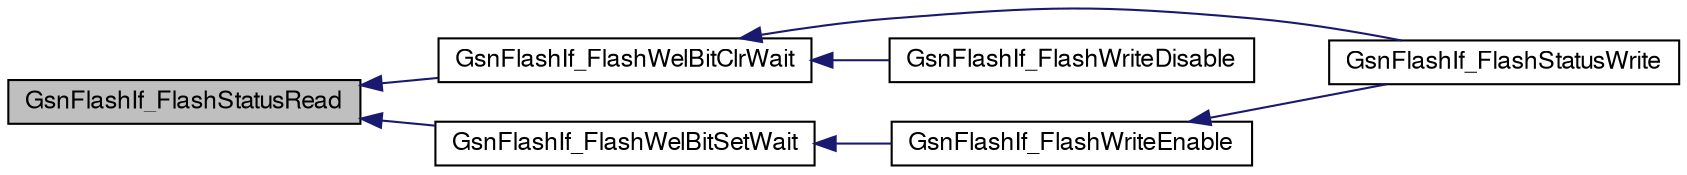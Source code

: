 digraph G
{
  edge [fontname="FreeSans",fontsize="12",labelfontname="FreeSans",labelfontsize="12"];
  node [fontname="FreeSans",fontsize="12",shape=record];
  rankdir=LR;
  Node1 [label="GsnFlashIf_FlashStatusRead",height=0.2,width=0.4,color="black", fillcolor="grey75", style="filled" fontcolor="black"];
  Node1 -> Node2 [dir=back,color="midnightblue",fontsize="12",style="solid",fontname="FreeSans"];
  Node2 [label="GsnFlashIf_FlashWelBitClrWait",height=0.2,width=0.4,color="black", fillcolor="white", style="filled",URL="$a00669.html#gacbb20c31b55b63691495359dad00ccc6",tooltip="FlashIf FlashWelBitClrWait."];
  Node2 -> Node3 [dir=back,color="midnightblue",fontsize="12",style="solid",fontname="FreeSans"];
  Node3 [label="GsnFlashIf_FlashStatusWrite",height=0.2,width=0.4,color="black", fillcolor="white", style="filled",URL="$a00669.html#ga3a7eea5fe3bb3b96a573037b355c0c0e",tooltip="FlashIf Flash status Write."];
  Node2 -> Node4 [dir=back,color="midnightblue",fontsize="12",style="solid",fontname="FreeSans"];
  Node4 [label="GsnFlashIf_FlashWriteDisable",height=0.2,width=0.4,color="black", fillcolor="white", style="filled",URL="$a00669.html#gaa765eb6f46ca5e3787deb574e035a43b",tooltip="FlashIf Flash Write Disable."];
  Node1 -> Node5 [dir=back,color="midnightblue",fontsize="12",style="solid",fontname="FreeSans"];
  Node5 [label="GsnFlashIf_FlashWelBitSetWait",height=0.2,width=0.4,color="black", fillcolor="white", style="filled",URL="$a00669.html#gaa4154e89e9e4a898ea3201fe01399563",tooltip="FlashIf FlashWelBitSetWait."];
  Node5 -> Node6 [dir=back,color="midnightblue",fontsize="12",style="solid",fontname="FreeSans"];
  Node6 [label="GsnFlashIf_FlashWriteEnable",height=0.2,width=0.4,color="black", fillcolor="white", style="filled",URL="$a00669.html#ga73f637bd9c4acf82825974b750102043",tooltip="FlashIf Flash Write Enable."];
  Node6 -> Node3 [dir=back,color="midnightblue",fontsize="12",style="solid",fontname="FreeSans"];
}
